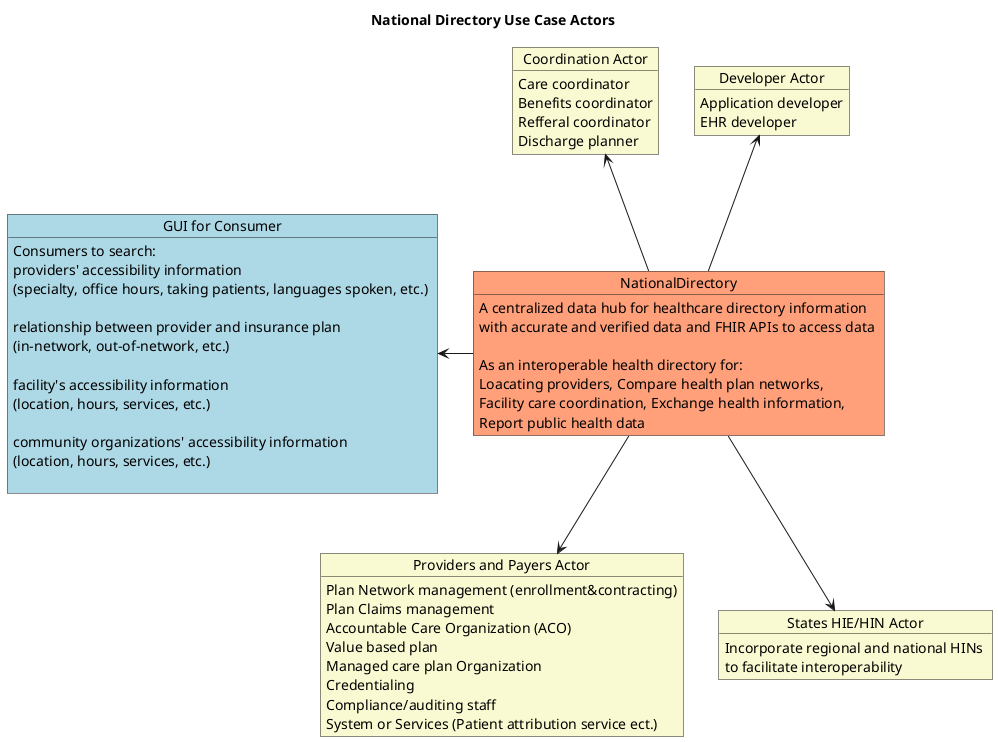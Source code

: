 @startuml

title National Directory Use Case Actors

Object "GUI for Consumer" as GUI #LightBlue
Object "Coordination Actor" as Coordination #LightGoldenRodYellow
Coordination :  Care coordinator
Coordination :  Benefits coordinator
Coordination :  Refferal coordinator
Coordination :  Discharge planner


Object "Providers and Payers Actor" as Payer2 #LightGoldenRodYellow
Payer2 : Plan Network management (enrollment&contracting)
Payer2 : Plan Claims management
Payer2 : Accountable Care Organization (ACO)
Payer2 : Value based plan
Payer2 : Managed care plan Organization
Payer2 : Credentialing
Payer2 : Compliance/auditing staff
Payer2 : System or Services (Patient attribution service ect.)


Object "Developer Actor" as AppDeveloper #LightGoldenRodYellow
AppDeveloper :  Application developer
AppDeveloper :  EHR developer

Object NationalDirectory #LightSalmon
NationalDirectory :  A centralized data hub for healthcare directory information\nwith accurate and verified data and FHIR APIs to access data \n 
NationalDirectory : As an interoperable health directory for:
NationalDirectory : Loacating providers, Compare health plan networks, 
NationalDirectory : Facility care coordination, Exchange health information,
NationalDirectory : Report public health data

Object "States HIE/HIN Actor" as States #LightGoldenRodYellow
States : Incorporate regional and national HINs \nto facilitate interoperability


GUI <- NationalDirectory
GUI : Consumers to search:
GUI : providers' accessibility information \n(specialty, office hours, taking patients, languages spoken, etc.) \n 
GUI : relationship between provider and insurance plan \n(in-network, out-of-network, etc.) \n 

GUI : facility's accessibility information \n(location, hours, services, etc.)\n 
GUI : community organizations' accessibility information \n(location, hours, services, etc.) \n



NationalDirectory -down-> States
NationalDirectory -up-> AppDeveloper
NationalDirectory -down-> Payer2

NationalDirectory -up-> Coordination


@enduml

